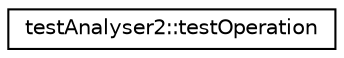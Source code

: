 digraph "Graphical Class Hierarchy"
{
 // INTERACTIVE_SVG=YES
 // LATEX_PDF_SIZE
  edge [fontname="Helvetica",fontsize="10",labelfontname="Helvetica",labelfontsize="10"];
  node [fontname="Helvetica",fontsize="10",shape=record];
  rankdir="LR";
  Node0 [label="testAnalyser2::testOperation",height=0.2,width=0.4,color="black", fillcolor="white", style="filled",URL="$dd/d47/structtestAnalyser2_1_1testOperation.html",tooltip="An operation on a variable."];
}
